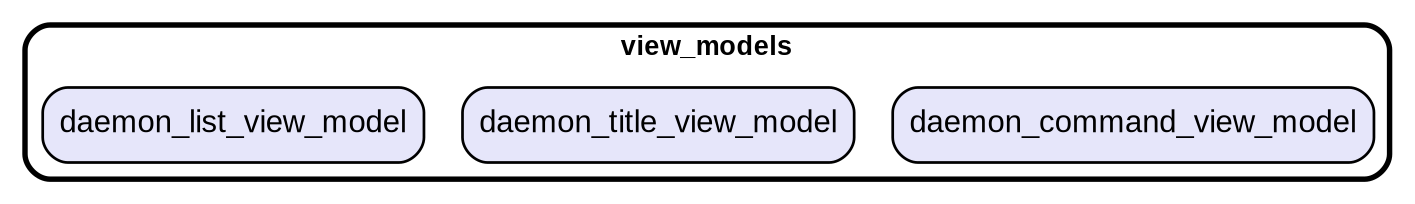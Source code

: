 digraph "" {
  graph [style=rounded fontname="Arial Black" fontsize=13 penwidth=2.6];
  node [shape=rect style="filled,rounded" fontname=Arial fontsize=15 fillcolor=Lavender penwidth=1.3];
  edge [penwidth=1.3];
  "/daemon_command_view_model.dart" [label="daemon_command_view_model"];
  "/daemon_title_view_model.dart" [label="daemon_title_view_model"];
  "/daemon_list_view_model.dart" [label="daemon_list_view_model"];
  subgraph "cluster~" {
    label="view_models";
    "/daemon_command_view_model.dart";
    "/daemon_title_view_model.dart";
    "/daemon_list_view_model.dart";
  }
}

